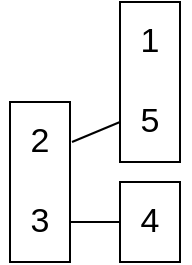<mxfile version="14.4.8" type="device"><diagram id="8NRxVkWzREjkJ7w6Nb5c" name="Page-1"><mxGraphModel dx="648" dy="1146" grid="1" gridSize="10" guides="1" tooltips="1" connect="1" arrows="1" fold="1" page="1" pageScale="1" pageWidth="850" pageHeight="1100" math="0" shadow="0"><root><mxCell id="0"/><mxCell id="1" parent="0"/><mxCell id="MClAE4_Je3jgEcGfsDwu-1" value="" style="rounded=0;whiteSpace=wrap;html=1;" vertex="1" parent="1"><mxGeometry x="130" y="150" width="30" height="80" as="geometry"/></mxCell><mxCell id="MClAE4_Je3jgEcGfsDwu-2" value="2" style="text;html=1;strokeColor=none;fillColor=none;align=center;verticalAlign=middle;whiteSpace=wrap;rounded=0;fontSize=17;" vertex="1" parent="1"><mxGeometry x="125" y="160" width="40" height="20" as="geometry"/></mxCell><mxCell id="MClAE4_Je3jgEcGfsDwu-3" value="3" style="text;html=1;strokeColor=none;fillColor=none;align=center;verticalAlign=middle;whiteSpace=wrap;rounded=0;fontSize=17;" vertex="1" parent="1"><mxGeometry x="125" y="200" width="40" height="20" as="geometry"/></mxCell><mxCell id="MClAE4_Je3jgEcGfsDwu-4" value="" style="rounded=0;whiteSpace=wrap;html=1;" vertex="1" parent="1"><mxGeometry x="185" y="100" width="30" height="80" as="geometry"/></mxCell><mxCell id="MClAE4_Je3jgEcGfsDwu-5" value="1" style="text;html=1;strokeColor=none;fillColor=none;align=center;verticalAlign=middle;whiteSpace=wrap;rounded=0;fontSize=17;" vertex="1" parent="1"><mxGeometry x="180" y="110" width="40" height="20" as="geometry"/></mxCell><mxCell id="MClAE4_Je3jgEcGfsDwu-6" value="5" style="text;html=1;strokeColor=none;fillColor=none;align=center;verticalAlign=middle;whiteSpace=wrap;rounded=0;fontSize=17;" vertex="1" parent="1"><mxGeometry x="180" y="150" width="40" height="20" as="geometry"/></mxCell><mxCell id="MClAE4_Je3jgEcGfsDwu-7" value="" style="rounded=0;whiteSpace=wrap;html=1;" vertex="1" parent="1"><mxGeometry x="185" y="190" width="30" height="40" as="geometry"/></mxCell><mxCell id="MClAE4_Je3jgEcGfsDwu-9" value="4" style="text;html=1;strokeColor=none;fillColor=none;align=center;verticalAlign=middle;whiteSpace=wrap;rounded=0;fontSize=17;" vertex="1" parent="1"><mxGeometry x="180" y="200" width="40" height="20" as="geometry"/></mxCell><mxCell id="MClAE4_Je3jgEcGfsDwu-10" value="" style="endArrow=none;html=1;fontSize=17;entryX=0;entryY=0.75;entryDx=0;entryDy=0;" edge="1" parent="1" target="MClAE4_Je3jgEcGfsDwu-4"><mxGeometry width="50" height="50" relative="1" as="geometry"><mxPoint x="161" y="170" as="sourcePoint"/><mxPoint x="185" y="140" as="targetPoint"/></mxGeometry></mxCell><mxCell id="MClAE4_Je3jgEcGfsDwu-11" value="" style="endArrow=none;html=1;fontSize=17;exitX=0;exitY=0.5;exitDx=0;exitDy=0;entryX=1;entryY=0.75;entryDx=0;entryDy=0;" edge="1" parent="1" source="MClAE4_Je3jgEcGfsDwu-7" target="MClAE4_Je3jgEcGfsDwu-1"><mxGeometry width="50" height="50" relative="1" as="geometry"><mxPoint x="80" y="380" as="sourcePoint"/><mxPoint x="220" y="390" as="targetPoint"/></mxGeometry></mxCell></root></mxGraphModel></diagram></mxfile>